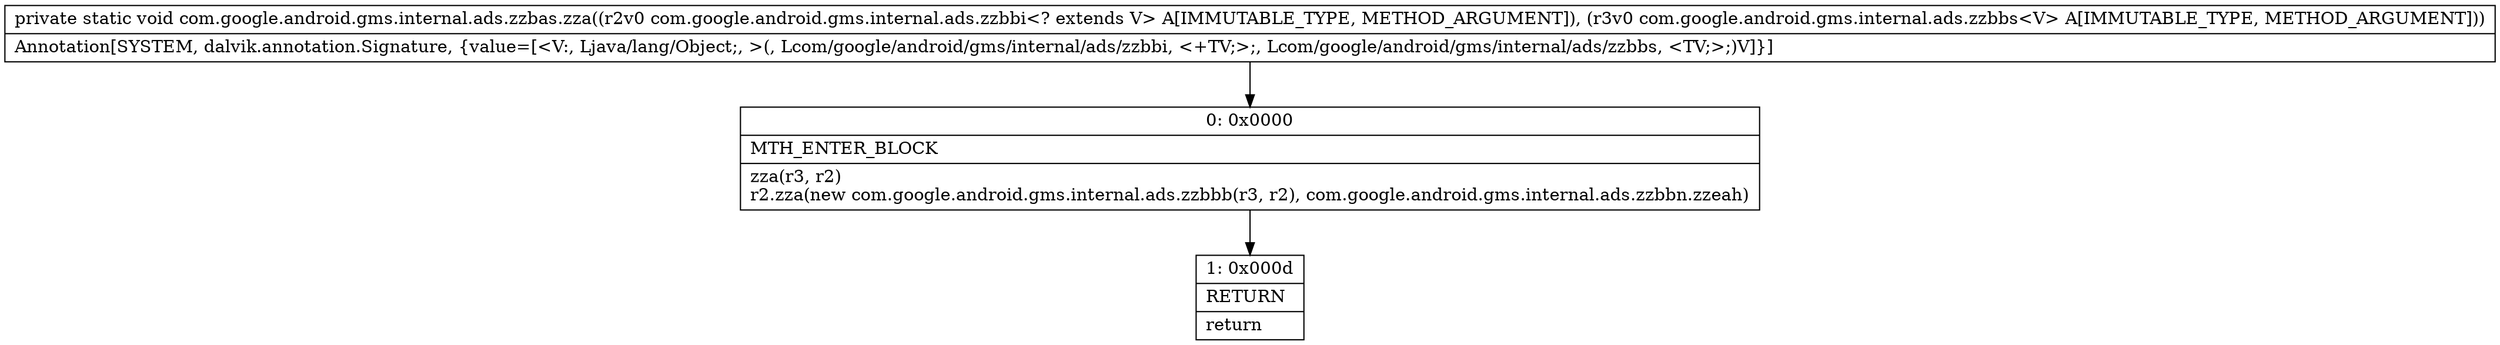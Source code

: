 digraph "CFG forcom.google.android.gms.internal.ads.zzbas.zza(Lcom\/google\/android\/gms\/internal\/ads\/zzbbi;Lcom\/google\/android\/gms\/internal\/ads\/zzbbs;)V" {
Node_0 [shape=record,label="{0\:\ 0x0000|MTH_ENTER_BLOCK\l|zza(r3, r2)\lr2.zza(new com.google.android.gms.internal.ads.zzbbb(r3, r2), com.google.android.gms.internal.ads.zzbbn.zzeah)\l}"];
Node_1 [shape=record,label="{1\:\ 0x000d|RETURN\l|return\l}"];
MethodNode[shape=record,label="{private static void com.google.android.gms.internal.ads.zzbas.zza((r2v0 com.google.android.gms.internal.ads.zzbbi\<? extends V\> A[IMMUTABLE_TYPE, METHOD_ARGUMENT]), (r3v0 com.google.android.gms.internal.ads.zzbbs\<V\> A[IMMUTABLE_TYPE, METHOD_ARGUMENT]))  | Annotation[SYSTEM, dalvik.annotation.Signature, \{value=[\<V:, Ljava\/lang\/Object;, \>(, Lcom\/google\/android\/gms\/internal\/ads\/zzbbi, \<+TV;\>;, Lcom\/google\/android\/gms\/internal\/ads\/zzbbs, \<TV;\>;)V]\}]\l}"];
MethodNode -> Node_0;
Node_0 -> Node_1;
}

